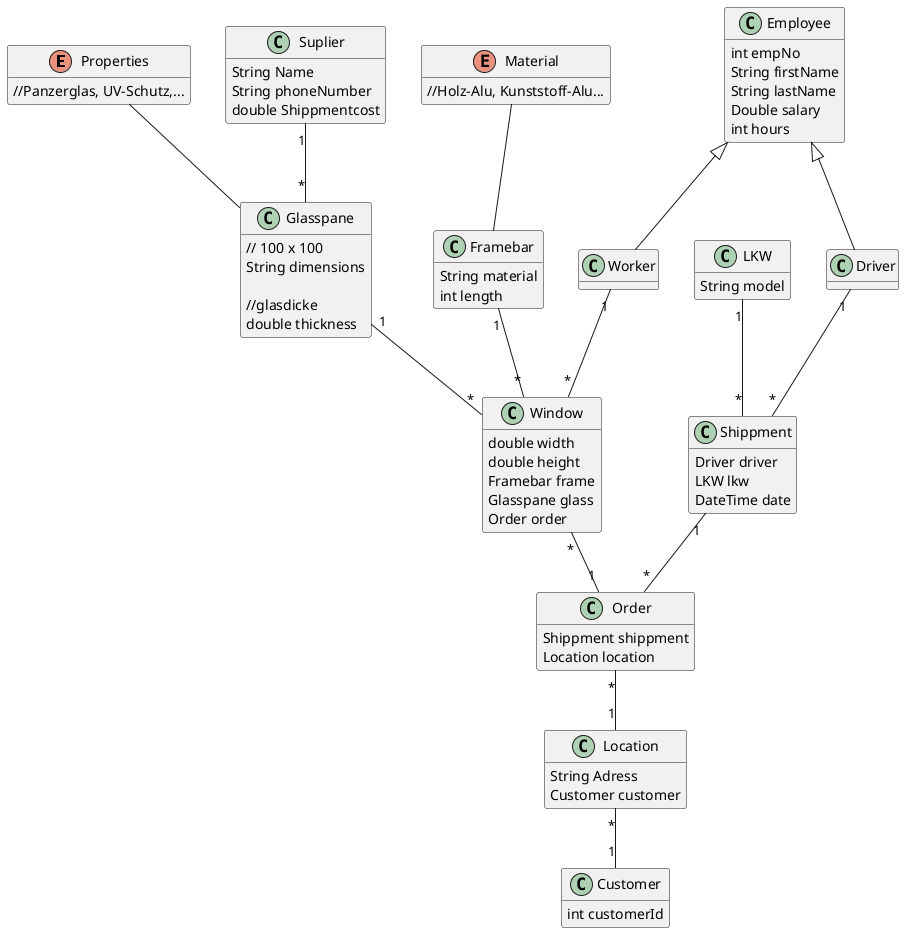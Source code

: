 @startuml
top to bottom direction
hide empty methods

enum Properties{
    //Panzerglas, UV-Schutz,...
}

Properties -- Glasspane

class Glasspane{
    // 100 x 100
    String dimensions

    //glasdicke
    double thickness

}

enum Material{
    //Holz-Alu, Kunststoff-Alu...
}

Material -- Framebar

class Framebar{
    String material
    int length
}

class Window{
    double width
    double height
    Framebar frame
    Glasspane glass
    Order order
}

class Worker{

}

class Employee{
    int empNo
    String firstName
    String lastName
    Double salary
    int hours
}

class Customer{
    int customerId
}

class Driver{
}

class LKW{
    String model
}

class Order{
   Shippment shippment
   Location location
}

class Suplier {
    String Name
    String phoneNumber
    double Shippmentcost
}

class Location{
    String Adress
    Customer customer
}

class Shippment{
    Driver driver
    LKW lkw
    DateTime date
}

Glasspane "1" -- "*" Window
Framebar "1" -- "*" Window
Worker "1" -- "*" Window
Employee <|-- Worker
Employee <|-- Driver

LKW "1" -- "*" Shippment


Driver "1" -- "*" Shippment

Location "*" -- "1" Customer

Shippment "1" -- "*" Order


Suplier "1" -- "*" Glasspane

Window "*" -- "1" Order

Order "*" -- "1" Location
@enduml